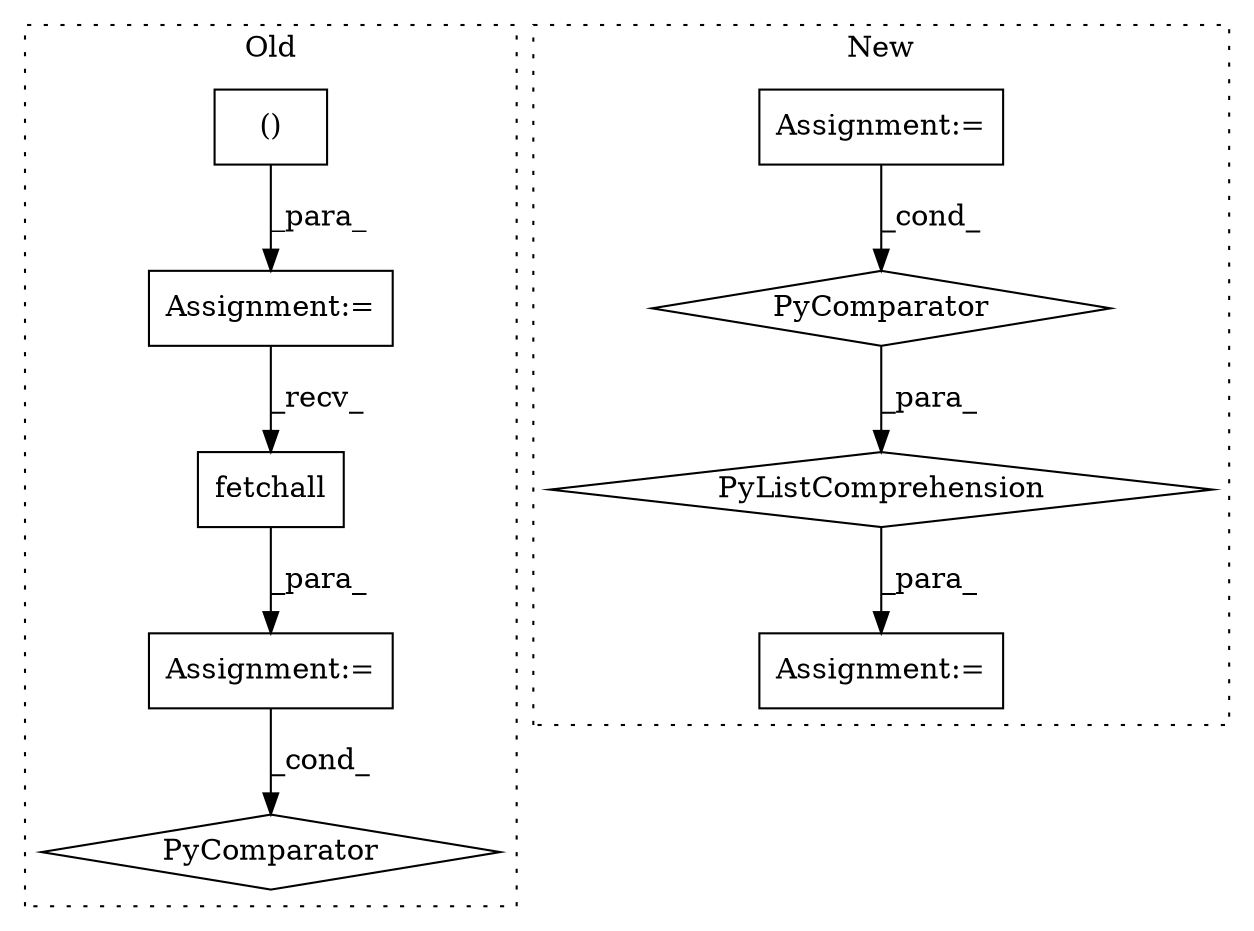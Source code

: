 digraph G {
subgraph cluster0 {
1 [label="fetchall" a="32" s="5489" l="10" shape="box"];
6 [label="()" a="106" s="5238" l="100" shape="box"];
7 [label="PyComparator" a="113" s="5478" l="30" shape="diamond"];
8 [label="Assignment:=" a="7" s="5230" l="8" shape="box"];
9 [label="Assignment:=" a="7" s="5478" l="30" shape="box"];
label = "Old";
style="dotted";
}
subgraph cluster1 {
2 [label="PyListComprehension" a="109" s="4550" l="128" shape="diamond"];
3 [label="PyComparator" a="113" s="4637" l="33" shape="diamond"];
4 [label="Assignment:=" a="7" s="4637" l="33" shape="box"];
5 [label="Assignment:=" a="7" s="4536" l="14" shape="box"];
label = "New";
style="dotted";
}
1 -> 9 [label="_para_"];
2 -> 5 [label="_para_"];
3 -> 2 [label="_para_"];
4 -> 3 [label="_cond_"];
6 -> 8 [label="_para_"];
8 -> 1 [label="_recv_"];
9 -> 7 [label="_cond_"];
}